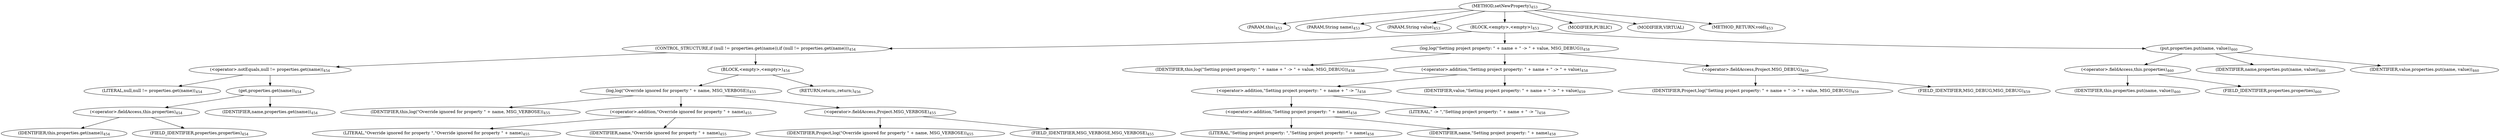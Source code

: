 digraph "setNewProperty" {  
"886" [label = <(METHOD,setNewProperty)<SUB>453</SUB>> ]
"32" [label = <(PARAM,this)<SUB>453</SUB>> ]
"887" [label = <(PARAM,String name)<SUB>453</SUB>> ]
"888" [label = <(PARAM,String value)<SUB>453</SUB>> ]
"889" [label = <(BLOCK,&lt;empty&gt;,&lt;empty&gt;)<SUB>453</SUB>> ]
"890" [label = <(CONTROL_STRUCTURE,if (null != properties.get(name)),if (null != properties.get(name)))<SUB>454</SUB>> ]
"891" [label = <(&lt;operator&gt;.notEquals,null != properties.get(name))<SUB>454</SUB>> ]
"892" [label = <(LITERAL,null,null != properties.get(name))<SUB>454</SUB>> ]
"893" [label = <(get,properties.get(name))<SUB>454</SUB>> ]
"894" [label = <(&lt;operator&gt;.fieldAccess,this.properties)<SUB>454</SUB>> ]
"895" [label = <(IDENTIFIER,this,properties.get(name))<SUB>454</SUB>> ]
"896" [label = <(FIELD_IDENTIFIER,properties,properties)<SUB>454</SUB>> ]
"897" [label = <(IDENTIFIER,name,properties.get(name))<SUB>454</SUB>> ]
"898" [label = <(BLOCK,&lt;empty&gt;,&lt;empty&gt;)<SUB>454</SUB>> ]
"899" [label = <(log,log(&quot;Override ignored for property &quot; + name, MSG_VERBOSE))<SUB>455</SUB>> ]
"31" [label = <(IDENTIFIER,this,log(&quot;Override ignored for property &quot; + name, MSG_VERBOSE))<SUB>455</SUB>> ]
"900" [label = <(&lt;operator&gt;.addition,&quot;Override ignored for property &quot; + name)<SUB>455</SUB>> ]
"901" [label = <(LITERAL,&quot;Override ignored for property &quot;,&quot;Override ignored for property &quot; + name)<SUB>455</SUB>> ]
"902" [label = <(IDENTIFIER,name,&quot;Override ignored for property &quot; + name)<SUB>455</SUB>> ]
"903" [label = <(&lt;operator&gt;.fieldAccess,Project.MSG_VERBOSE)<SUB>455</SUB>> ]
"904" [label = <(IDENTIFIER,Project,log(&quot;Override ignored for property &quot; + name, MSG_VERBOSE))<SUB>455</SUB>> ]
"905" [label = <(FIELD_IDENTIFIER,MSG_VERBOSE,MSG_VERBOSE)<SUB>455</SUB>> ]
"906" [label = <(RETURN,return;,return;)<SUB>456</SUB>> ]
"907" [label = <(log,log(&quot;Setting project property: &quot; + name + &quot; -&gt; &quot; + value, MSG_DEBUG))<SUB>458</SUB>> ]
"33" [label = <(IDENTIFIER,this,log(&quot;Setting project property: &quot; + name + &quot; -&gt; &quot; + value, MSG_DEBUG))<SUB>458</SUB>> ]
"908" [label = <(&lt;operator&gt;.addition,&quot;Setting project property: &quot; + name + &quot; -&gt; &quot; + value)<SUB>458</SUB>> ]
"909" [label = <(&lt;operator&gt;.addition,&quot;Setting project property: &quot; + name + &quot; -&gt; &quot;)<SUB>458</SUB>> ]
"910" [label = <(&lt;operator&gt;.addition,&quot;Setting project property: &quot; + name)<SUB>458</SUB>> ]
"911" [label = <(LITERAL,&quot;Setting project property: &quot;,&quot;Setting project property: &quot; + name)<SUB>458</SUB>> ]
"912" [label = <(IDENTIFIER,name,&quot;Setting project property: &quot; + name)<SUB>458</SUB>> ]
"913" [label = <(LITERAL,&quot; -&gt; &quot;,&quot;Setting project property: &quot; + name + &quot; -&gt; &quot;)<SUB>458</SUB>> ]
"914" [label = <(IDENTIFIER,value,&quot;Setting project property: &quot; + name + &quot; -&gt; &quot; + value)<SUB>459</SUB>> ]
"915" [label = <(&lt;operator&gt;.fieldAccess,Project.MSG_DEBUG)<SUB>459</SUB>> ]
"916" [label = <(IDENTIFIER,Project,log(&quot;Setting project property: &quot; + name + &quot; -&gt; &quot; + value, MSG_DEBUG))<SUB>459</SUB>> ]
"917" [label = <(FIELD_IDENTIFIER,MSG_DEBUG,MSG_DEBUG)<SUB>459</SUB>> ]
"918" [label = <(put,properties.put(name, value))<SUB>460</SUB>> ]
"919" [label = <(&lt;operator&gt;.fieldAccess,this.properties)<SUB>460</SUB>> ]
"920" [label = <(IDENTIFIER,this,properties.put(name, value))<SUB>460</SUB>> ]
"921" [label = <(FIELD_IDENTIFIER,properties,properties)<SUB>460</SUB>> ]
"922" [label = <(IDENTIFIER,name,properties.put(name, value))<SUB>460</SUB>> ]
"923" [label = <(IDENTIFIER,value,properties.put(name, value))<SUB>460</SUB>> ]
"924" [label = <(MODIFIER,PUBLIC)> ]
"925" [label = <(MODIFIER,VIRTUAL)> ]
"926" [label = <(METHOD_RETURN,void)<SUB>453</SUB>> ]
  "886" -> "32" 
  "886" -> "887" 
  "886" -> "888" 
  "886" -> "889" 
  "886" -> "924" 
  "886" -> "925" 
  "886" -> "926" 
  "889" -> "890" 
  "889" -> "907" 
  "889" -> "918" 
  "890" -> "891" 
  "890" -> "898" 
  "891" -> "892" 
  "891" -> "893" 
  "893" -> "894" 
  "893" -> "897" 
  "894" -> "895" 
  "894" -> "896" 
  "898" -> "899" 
  "898" -> "906" 
  "899" -> "31" 
  "899" -> "900" 
  "899" -> "903" 
  "900" -> "901" 
  "900" -> "902" 
  "903" -> "904" 
  "903" -> "905" 
  "907" -> "33" 
  "907" -> "908" 
  "907" -> "915" 
  "908" -> "909" 
  "908" -> "914" 
  "909" -> "910" 
  "909" -> "913" 
  "910" -> "911" 
  "910" -> "912" 
  "915" -> "916" 
  "915" -> "917" 
  "918" -> "919" 
  "918" -> "922" 
  "918" -> "923" 
  "919" -> "920" 
  "919" -> "921" 
}
